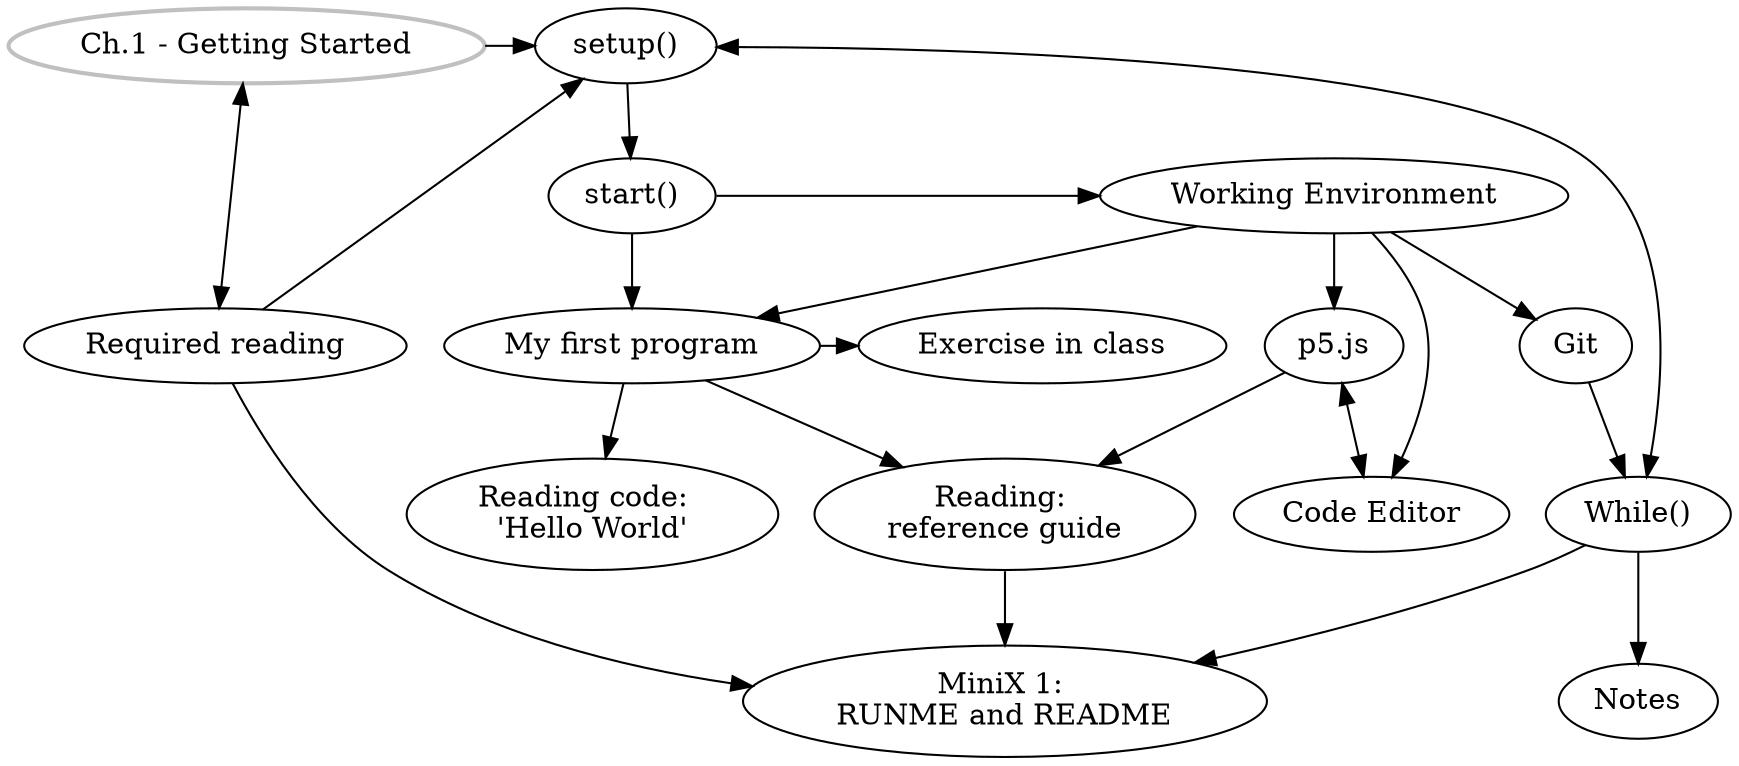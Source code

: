 digraph G {
//labels
GS [
label="Ch.1 - Getting Started",
style=bold,
color=grey,
]

SU [label="setup()"]
ST [label="start()"]
WE [label="Working Environment"]
p5 [label="p5.js"]
CE [label="Code Editor"]
MFP [label="My first program"]
EiC [label="Exercise in class"]
RC [label="Reading code:  \n'Hello World'"]
RG [label="Reading: \nreference guide"]
Git [label="Git"]
MW [label="While()"]
MX [label="MiniX 1: \nRUNME and README"]
RR [label="Required reading"]
Notes [label="Notes"]


{rank = same; WE, ST}
{rank = same; GS, SU}
{rank = same; MFP, EiC}
{rank = same; Git, EiC}
{rank = same; MFP, RR}


//graph
GS -> SU -> ST;
ST -> WE;
GS -> RR[dir=both];
WE -> p5;
WE -> CE;
WE -> Git;
ST -> MFP;
MFP -> EiC;
MFP -> RC;
MFP -> RG;
SU -> MW [dir=both];
MW -> MX, Notes;
RR -> MX, SU;
Git -> MW;
RG -> MX;
p5 -> CE [dir=both];
WE -> MFP;
p5 -> RG;
}
